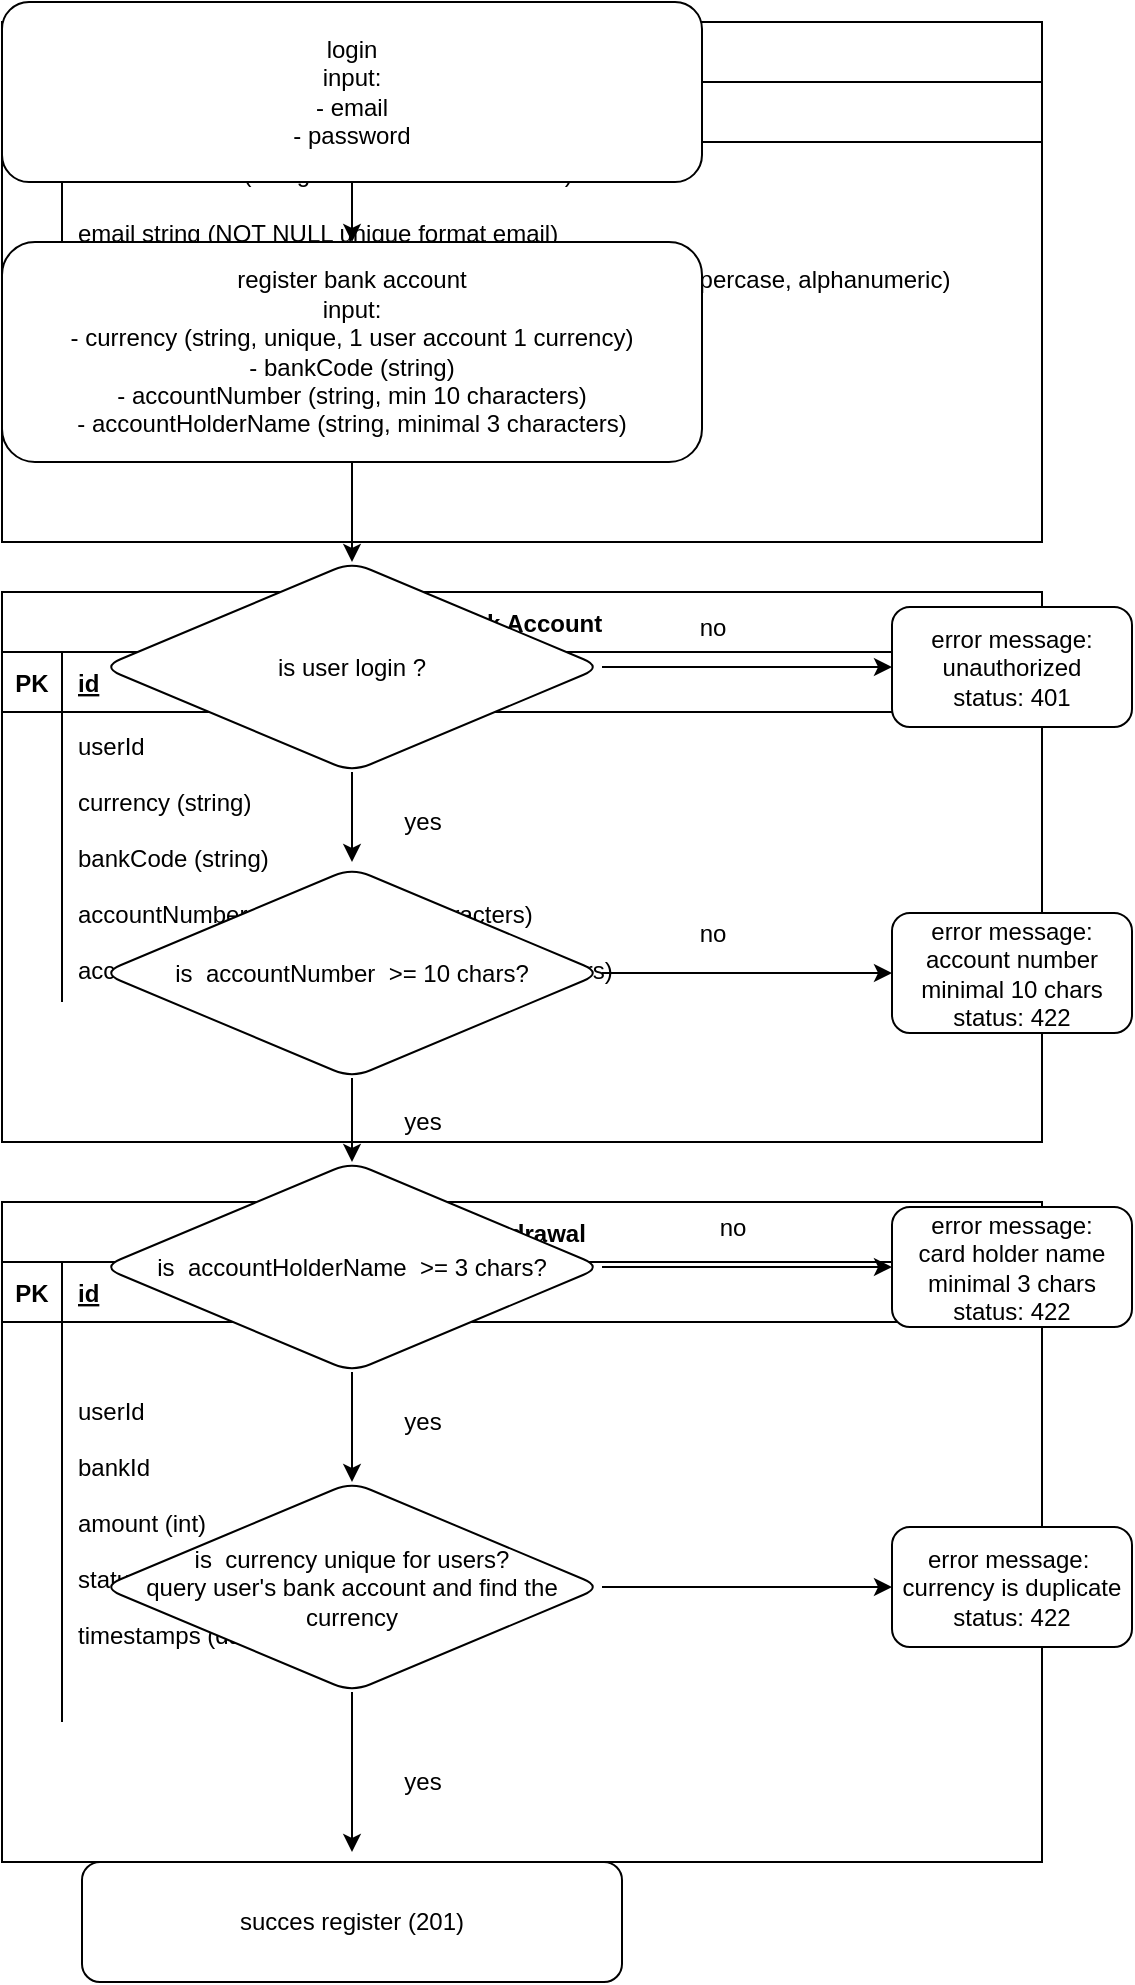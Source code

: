 <mxfile version="14.6.9" type="github" pages="3">
  <diagram id="C5RBs43oDa-KdzZeNtuy" name="Page-1">
    <mxGraphModel dx="946" dy="645" grid="1" gridSize="10" guides="1" tooltips="1" connect="1" arrows="1" fold="1" page="1" pageScale="1" pageWidth="827" pageHeight="1169" math="0" shadow="0">
      <root>
        <mxCell id="WIyWlLk6GJQsqaUBKTNV-0" />
        <mxCell id="WIyWlLk6GJQsqaUBKTNV-1" parent="WIyWlLk6GJQsqaUBKTNV-0" />
        <mxCell id="1UeIpEvk2qzLppNsib9g-13" value="Users" style="shape=table;startSize=30;container=1;collapsible=1;childLayout=tableLayout;fixedRows=1;rowLines=0;fontStyle=1;align=center;resizeLast=1;" vertex="1" parent="WIyWlLk6GJQsqaUBKTNV-1">
          <mxGeometry x="160" y="170" width="520" height="260" as="geometry" />
        </mxCell>
        <mxCell id="1UeIpEvk2qzLppNsib9g-14" value="" style="shape=partialRectangle;collapsible=0;dropTarget=0;pointerEvents=0;fillColor=none;top=0;left=0;bottom=1;right=0;points=[[0,0.5],[1,0.5]];portConstraint=eastwest;" vertex="1" parent="1UeIpEvk2qzLppNsib9g-13">
          <mxGeometry y="30" width="520" height="30" as="geometry" />
        </mxCell>
        <mxCell id="1UeIpEvk2qzLppNsib9g-15" value="PK" style="shape=partialRectangle;connectable=0;fillColor=none;top=0;left=0;bottom=0;right=0;fontStyle=1;overflow=hidden;" vertex="1" parent="1UeIpEvk2qzLppNsib9g-14">
          <mxGeometry width="30" height="30" as="geometry" />
        </mxCell>
        <mxCell id="1UeIpEvk2qzLppNsib9g-16" value="id" style="shape=partialRectangle;connectable=0;fillColor=none;top=0;left=0;bottom=0;right=0;align=left;spacingLeft=6;fontStyle=5;overflow=hidden;" vertex="1" parent="1UeIpEvk2qzLppNsib9g-14">
          <mxGeometry x="30" width="490" height="30" as="geometry" />
        </mxCell>
        <mxCell id="1UeIpEvk2qzLppNsib9g-17" value="" style="shape=partialRectangle;collapsible=0;dropTarget=0;pointerEvents=0;fillColor=none;top=0;left=0;bottom=0;right=0;points=[[0,0.5],[1,0.5]];portConstraint=eastwest;" vertex="1" parent="1UeIpEvk2qzLppNsib9g-13">
          <mxGeometry y="60" width="520" height="30" as="geometry" />
        </mxCell>
        <mxCell id="1UeIpEvk2qzLppNsib9g-18" value="" style="shape=partialRectangle;connectable=0;fillColor=none;top=0;left=0;bottom=0;right=0;editable=1;overflow=hidden;" vertex="1" parent="1UeIpEvk2qzLppNsib9g-17">
          <mxGeometry width="30" height="30" as="geometry" />
        </mxCell>
        <mxCell id="1UeIpEvk2qzLppNsib9g-19" value="bussinesName (string NOT NULL min 3 chars)" style="shape=partialRectangle;connectable=0;fillColor=none;top=0;left=0;bottom=0;right=0;align=left;spacingLeft=6;overflow=hidden;" vertex="1" parent="1UeIpEvk2qzLppNsib9g-17">
          <mxGeometry x="30" width="490" height="30" as="geometry" />
        </mxCell>
        <mxCell id="1UeIpEvk2qzLppNsib9g-20" value="" style="shape=partialRectangle;collapsible=0;dropTarget=0;pointerEvents=0;fillColor=none;top=0;left=0;bottom=0;right=0;points=[[0,0.5],[1,0.5]];portConstraint=eastwest;" vertex="1" parent="1UeIpEvk2qzLppNsib9g-13">
          <mxGeometry y="90" width="520" height="30" as="geometry" />
        </mxCell>
        <mxCell id="1UeIpEvk2qzLppNsib9g-21" value="" style="shape=partialRectangle;connectable=0;fillColor=none;top=0;left=0;bottom=0;right=0;editable=1;overflow=hidden;" vertex="1" parent="1UeIpEvk2qzLppNsib9g-20">
          <mxGeometry width="30" height="30" as="geometry" />
        </mxCell>
        <mxCell id="1UeIpEvk2qzLppNsib9g-22" value="email string (NOT NULL unique format email)" style="shape=partialRectangle;connectable=0;fillColor=none;top=0;left=0;bottom=0;right=0;align=left;spacingLeft=6;overflow=hidden;" vertex="1" parent="1UeIpEvk2qzLppNsib9g-20">
          <mxGeometry x="30" width="490" height="30" as="geometry" />
        </mxCell>
        <mxCell id="1UeIpEvk2qzLppNsib9g-23" value="" style="shape=partialRectangle;collapsible=0;dropTarget=0;pointerEvents=0;fillColor=none;top=0;left=0;bottom=0;right=0;points=[[0,0.5],[1,0.5]];portConstraint=eastwest;" vertex="1" parent="1UeIpEvk2qzLppNsib9g-13">
          <mxGeometry y="120" width="520" height="70" as="geometry" />
        </mxCell>
        <mxCell id="1UeIpEvk2qzLppNsib9g-24" value="" style="shape=partialRectangle;connectable=0;fillColor=none;top=0;left=0;bottom=0;right=0;editable=1;overflow=hidden;" vertex="1" parent="1UeIpEvk2qzLppNsib9g-23">
          <mxGeometry width="30" height="70" as="geometry" />
        </mxCell>
        <mxCell id="1UeIpEvk2qzLppNsib9g-25" value="password (string min 8 chars, 1 number, 1 lowercase, 1 uppercase, alphanumeric)&#xa;&#xa;lastWithdrawal (date)&#xa;&#xa;balance (array of object with key currency and amount)" style="shape=partialRectangle;connectable=0;fillColor=none;top=0;left=0;bottom=0;right=0;align=left;spacingLeft=6;overflow=hidden;" vertex="1" parent="1UeIpEvk2qzLppNsib9g-23">
          <mxGeometry x="30" width="490" height="70" as="geometry" />
        </mxCell>
        <mxCell id="1Lv5zS3VnSDHCMhLqtI5-4" value="" style="edgeStyle=orthogonalEdgeStyle;rounded=0;orthogonalLoop=1;jettySize=auto;html=1;" edge="1" parent="WIyWlLk6GJQsqaUBKTNV-1" source="1Lv5zS3VnSDHCMhLqtI5-0">
          <mxGeometry relative="1" as="geometry">
            <mxPoint x="335" y="280" as="targetPoint" />
          </mxGeometry>
        </mxCell>
        <mxCell id="1UeIpEvk2qzLppNsib9g-26" value="Bank Account" style="shape=table;startSize=30;container=1;collapsible=1;childLayout=tableLayout;fixedRows=1;rowLines=0;fontStyle=1;align=center;resizeLast=1;" vertex="1" parent="WIyWlLk6GJQsqaUBKTNV-1">
          <mxGeometry x="160" y="455" width="520" height="275" as="geometry" />
        </mxCell>
        <mxCell id="1UeIpEvk2qzLppNsib9g-27" value="" style="shape=partialRectangle;collapsible=0;dropTarget=0;pointerEvents=0;fillColor=none;top=0;left=0;bottom=1;right=0;points=[[0,0.5],[1,0.5]];portConstraint=eastwest;" vertex="1" parent="1UeIpEvk2qzLppNsib9g-26">
          <mxGeometry y="30" width="520" height="30" as="geometry" />
        </mxCell>
        <mxCell id="1UeIpEvk2qzLppNsib9g-28" value="PK" style="shape=partialRectangle;connectable=0;fillColor=none;top=0;left=0;bottom=0;right=0;fontStyle=1;overflow=hidden;" vertex="1" parent="1UeIpEvk2qzLppNsib9g-27">
          <mxGeometry width="30" height="30" as="geometry" />
        </mxCell>
        <mxCell id="1UeIpEvk2qzLppNsib9g-29" value="id" style="shape=partialRectangle;connectable=0;fillColor=none;top=0;left=0;bottom=0;right=0;align=left;spacingLeft=6;fontStyle=5;overflow=hidden;" vertex="1" parent="1UeIpEvk2qzLppNsib9g-27">
          <mxGeometry x="30" width="490" height="30" as="geometry" />
        </mxCell>
        <mxCell id="1UeIpEvk2qzLppNsib9g-36" value="" style="shape=partialRectangle;collapsible=0;dropTarget=0;pointerEvents=0;fillColor=none;top=0;left=0;bottom=0;right=0;points=[[0,0.5],[1,0.5]];portConstraint=eastwest;" vertex="1" parent="1UeIpEvk2qzLppNsib9g-26">
          <mxGeometry y="60" width="520" height="145" as="geometry" />
        </mxCell>
        <mxCell id="1UeIpEvk2qzLppNsib9g-37" value="" style="shape=partialRectangle;connectable=0;fillColor=none;top=0;left=0;bottom=0;right=0;editable=1;overflow=hidden;" vertex="1" parent="1UeIpEvk2qzLppNsib9g-36">
          <mxGeometry width="30" height="145" as="geometry" />
        </mxCell>
        <mxCell id="1UeIpEvk2qzLppNsib9g-38" value="userId&#xa;&#xa;currency (string)&#xa;&#xa;bankCode (string)&#xa;&#xa;accountNumber (string, min 10 characters)&#xa;&#xa;accountHolderName (string, minimal 3 characters)" style="shape=partialRectangle;connectable=0;fillColor=none;top=0;left=0;bottom=0;right=0;align=left;spacingLeft=6;overflow=hidden;" vertex="1" parent="1UeIpEvk2qzLppNsib9g-36">
          <mxGeometry x="30" width="490" height="145" as="geometry" />
        </mxCell>
        <mxCell id="1Lv5zS3VnSDHCMhLqtI5-0" value="login&lt;br&gt;input:&lt;br&gt;- email&lt;br&gt;- password" style="rounded=1;whiteSpace=wrap;html=1;shadow=0;strokeWidth=1;glass=0;" vertex="1" parent="WIyWlLk6GJQsqaUBKTNV-1">
          <mxGeometry x="160" y="160" width="350" height="90" as="geometry" />
        </mxCell>
        <mxCell id="1UeIpEvk2qzLppNsib9g-39" value="Withdrawal" style="shape=table;startSize=30;container=1;collapsible=1;childLayout=tableLayout;fixedRows=1;rowLines=0;fontStyle=1;align=center;resizeLast=1;" vertex="1" parent="WIyWlLk6GJQsqaUBKTNV-1">
          <mxGeometry x="160" y="760" width="520" height="330" as="geometry" />
        </mxCell>
        <mxCell id="1UeIpEvk2qzLppNsib9g-40" value="" style="shape=partialRectangle;collapsible=0;dropTarget=0;pointerEvents=0;fillColor=none;top=0;left=0;bottom=1;right=0;points=[[0,0.5],[1,0.5]];portConstraint=eastwest;" vertex="1" parent="1UeIpEvk2qzLppNsib9g-39">
          <mxGeometry y="30" width="520" height="30" as="geometry" />
        </mxCell>
        <mxCell id="1UeIpEvk2qzLppNsib9g-41" value="PK" style="shape=partialRectangle;connectable=0;fillColor=none;top=0;left=0;bottom=0;right=0;fontStyle=1;overflow=hidden;" vertex="1" parent="1UeIpEvk2qzLppNsib9g-40">
          <mxGeometry width="30" height="30" as="geometry" />
        </mxCell>
        <mxCell id="1UeIpEvk2qzLppNsib9g-42" value="id" style="shape=partialRectangle;connectable=0;fillColor=none;top=0;left=0;bottom=0;right=0;align=left;spacingLeft=6;fontStyle=5;overflow=hidden;" vertex="1" parent="1UeIpEvk2qzLppNsib9g-40">
          <mxGeometry x="30" width="490" height="30" as="geometry" />
        </mxCell>
        <mxCell id="1UeIpEvk2qzLppNsib9g-43" value="" style="shape=partialRectangle;collapsible=0;dropTarget=0;pointerEvents=0;fillColor=none;top=0;left=0;bottom=0;right=0;points=[[0,0.5],[1,0.5]];portConstraint=eastwest;" vertex="1" parent="1UeIpEvk2qzLppNsib9g-39">
          <mxGeometry y="60" width="520" height="200" as="geometry" />
        </mxCell>
        <mxCell id="1UeIpEvk2qzLppNsib9g-44" value="" style="shape=partialRectangle;connectable=0;fillColor=none;top=0;left=0;bottom=0;right=0;editable=1;overflow=hidden;" vertex="1" parent="1UeIpEvk2qzLppNsib9g-43">
          <mxGeometry width="30" height="200" as="geometry" />
        </mxCell>
        <mxCell id="1UeIpEvk2qzLppNsib9g-45" value="&#xa;userId&#xa;&#xa;bankId&#xa;&#xa;amount (int)&#xa;&#xa;status (string, pending/finish)&#xa;&#xa;timestamps (date)&#xa;" style="shape=partialRectangle;connectable=0;fillColor=none;top=0;left=0;bottom=0;right=0;align=left;spacingLeft=6;overflow=hidden;" vertex="1" parent="1UeIpEvk2qzLppNsib9g-43">
          <mxGeometry x="30" width="490" height="200" as="geometry" />
        </mxCell>
        <mxCell id="1Lv5zS3VnSDHCMhLqtI5-8" value="" style="edgeStyle=orthogonalEdgeStyle;rounded=0;orthogonalLoop=1;jettySize=auto;html=1;" edge="1" parent="WIyWlLk6GJQsqaUBKTNV-1" source="1Lv5zS3VnSDHCMhLqtI5-3">
          <mxGeometry relative="1" as="geometry">
            <mxPoint x="335" y="440" as="targetPoint" />
          </mxGeometry>
        </mxCell>
        <mxCell id="1Lv5zS3VnSDHCMhLqtI5-3" value="register bank account&lt;br&gt;input:&lt;br&gt;- currency (string, unique, 1 user account 1 currency)&lt;br&gt;- bankCode (string)&lt;br&gt;- accountNumber (string, min 10 characters)&lt;br&gt;- accountHolderName (string, minimal 3 characters)" style="whiteSpace=wrap;html=1;rounded=1;shadow=0;strokeWidth=1;glass=0;" vertex="1" parent="WIyWlLk6GJQsqaUBKTNV-1">
          <mxGeometry x="160" y="280" width="350" height="110" as="geometry" />
        </mxCell>
        <mxCell id="1Lv5zS3VnSDHCMhLqtI5-10" value="" style="edgeStyle=orthogonalEdgeStyle;rounded=0;orthogonalLoop=1;jettySize=auto;html=1;" edge="1" parent="WIyWlLk6GJQsqaUBKTNV-1" source="1Lv5zS3VnSDHCMhLqtI5-7">
          <mxGeometry relative="1" as="geometry">
            <mxPoint x="335" y="590" as="targetPoint" />
          </mxGeometry>
        </mxCell>
        <mxCell id="1Lv5zS3VnSDHCMhLqtI5-26" value="" style="edgeStyle=orthogonalEdgeStyle;rounded=0;orthogonalLoop=1;jettySize=auto;html=1;" edge="1" parent="WIyWlLk6GJQsqaUBKTNV-1" source="1Lv5zS3VnSDHCMhLqtI5-7" target="1Lv5zS3VnSDHCMhLqtI5-25">
          <mxGeometry relative="1" as="geometry" />
        </mxCell>
        <mxCell id="1Lv5zS3VnSDHCMhLqtI5-7" value="is user login ?" style="rhombus;whiteSpace=wrap;html=1;rounded=1;shadow=0;strokeWidth=1;glass=0;" vertex="1" parent="WIyWlLk6GJQsqaUBKTNV-1">
          <mxGeometry x="210" y="440" width="250" height="105" as="geometry" />
        </mxCell>
        <mxCell id="1Lv5zS3VnSDHCMhLqtI5-12" value="" style="edgeStyle=orthogonalEdgeStyle;rounded=0;orthogonalLoop=1;jettySize=auto;html=1;" edge="1" parent="WIyWlLk6GJQsqaUBKTNV-1" source="1Lv5zS3VnSDHCMhLqtI5-9">
          <mxGeometry relative="1" as="geometry">
            <mxPoint x="335" y="740" as="targetPoint" />
          </mxGeometry>
        </mxCell>
        <mxCell id="1Lv5zS3VnSDHCMhLqtI5-28" value="" style="edgeStyle=orthogonalEdgeStyle;rounded=0;orthogonalLoop=1;jettySize=auto;html=1;" edge="1" parent="WIyWlLk6GJQsqaUBKTNV-1" source="1Lv5zS3VnSDHCMhLqtI5-9" target="1Lv5zS3VnSDHCMhLqtI5-27">
          <mxGeometry relative="1" as="geometry" />
        </mxCell>
        <mxCell id="1Lv5zS3VnSDHCMhLqtI5-9" value="is &amp;nbsp;accountNumber &amp;nbsp;&amp;gt;= 10 chars?" style="rhombus;whiteSpace=wrap;html=1;rounded=1;shadow=0;strokeWidth=1;glass=0;" vertex="1" parent="WIyWlLk6GJQsqaUBKTNV-1">
          <mxGeometry x="210" y="593" width="250" height="105" as="geometry" />
        </mxCell>
        <mxCell id="1Lv5zS3VnSDHCMhLqtI5-14" value="" style="edgeStyle=orthogonalEdgeStyle;rounded=0;orthogonalLoop=1;jettySize=auto;html=1;" edge="1" parent="WIyWlLk6GJQsqaUBKTNV-1" source="1Lv5zS3VnSDHCMhLqtI5-11">
          <mxGeometry relative="1" as="geometry">
            <mxPoint x="335" y="900" as="targetPoint" />
          </mxGeometry>
        </mxCell>
        <mxCell id="1Lv5zS3VnSDHCMhLqtI5-30" value="" style="edgeStyle=orthogonalEdgeStyle;rounded=0;orthogonalLoop=1;jettySize=auto;html=1;" edge="1" parent="WIyWlLk6GJQsqaUBKTNV-1" source="1Lv5zS3VnSDHCMhLqtI5-11" target="1Lv5zS3VnSDHCMhLqtI5-29">
          <mxGeometry relative="1" as="geometry" />
        </mxCell>
        <mxCell id="1Lv5zS3VnSDHCMhLqtI5-11" value="is &amp;nbsp;accountHolderName &amp;nbsp;&amp;gt;= 3 chars?" style="rhombus;whiteSpace=wrap;html=1;rounded=1;shadow=0;strokeWidth=1;glass=0;" vertex="1" parent="WIyWlLk6GJQsqaUBKTNV-1">
          <mxGeometry x="210" y="740" width="250" height="105" as="geometry" />
        </mxCell>
        <mxCell id="1Lv5zS3VnSDHCMhLqtI5-16" value="" style="edgeStyle=orthogonalEdgeStyle;rounded=0;orthogonalLoop=1;jettySize=auto;html=1;" edge="1" parent="WIyWlLk6GJQsqaUBKTNV-1" source="1Lv5zS3VnSDHCMhLqtI5-13">
          <mxGeometry relative="1" as="geometry">
            <mxPoint x="335" y="1085" as="targetPoint" />
          </mxGeometry>
        </mxCell>
        <mxCell id="1Lv5zS3VnSDHCMhLqtI5-32" value="" style="edgeStyle=orthogonalEdgeStyle;rounded=0;orthogonalLoop=1;jettySize=auto;html=1;" edge="1" parent="WIyWlLk6GJQsqaUBKTNV-1" source="1Lv5zS3VnSDHCMhLqtI5-13" target="1Lv5zS3VnSDHCMhLqtI5-31">
          <mxGeometry relative="1" as="geometry" />
        </mxCell>
        <mxCell id="1Lv5zS3VnSDHCMhLqtI5-13" value="is &amp;nbsp;currency unique for users?&lt;br&gt;query user&#39;s bank account and find the currency" style="rhombus;whiteSpace=wrap;html=1;rounded=1;shadow=0;strokeWidth=1;glass=0;" vertex="1" parent="WIyWlLk6GJQsqaUBKTNV-1">
          <mxGeometry x="210" y="900" width="250" height="105" as="geometry" />
        </mxCell>
        <mxCell id="1Lv5zS3VnSDHCMhLqtI5-17" value="yes" style="text;html=1;resizable=0;autosize=1;align=center;verticalAlign=middle;points=[];fillColor=none;strokeColor=none;rounded=0;" vertex="1" parent="WIyWlLk6GJQsqaUBKTNV-1">
          <mxGeometry x="355" y="560" width="30" height="20" as="geometry" />
        </mxCell>
        <mxCell id="1Lv5zS3VnSDHCMhLqtI5-18" value="yes" style="text;html=1;resizable=0;autosize=1;align=center;verticalAlign=middle;points=[];fillColor=none;strokeColor=none;rounded=0;" vertex="1" parent="WIyWlLk6GJQsqaUBKTNV-1">
          <mxGeometry x="355" y="710" width="30" height="20" as="geometry" />
        </mxCell>
        <mxCell id="1Lv5zS3VnSDHCMhLqtI5-19" value="yes" style="text;html=1;resizable=0;autosize=1;align=center;verticalAlign=middle;points=[];fillColor=none;strokeColor=none;rounded=0;" vertex="1" parent="WIyWlLk6GJQsqaUBKTNV-1">
          <mxGeometry x="355" y="860" width="30" height="20" as="geometry" />
        </mxCell>
        <mxCell id="1Lv5zS3VnSDHCMhLqtI5-20" value="yes" style="text;html=1;resizable=0;autosize=1;align=center;verticalAlign=middle;points=[];fillColor=none;strokeColor=none;rounded=0;" vertex="1" parent="WIyWlLk6GJQsqaUBKTNV-1">
          <mxGeometry x="355" y="1040" width="30" height="20" as="geometry" />
        </mxCell>
        <mxCell id="1Lv5zS3VnSDHCMhLqtI5-23" value="succes register (201)" style="rounded=1;whiteSpace=wrap;html=1;shadow=0;strokeWidth=1;glass=0;" vertex="1" parent="WIyWlLk6GJQsqaUBKTNV-1">
          <mxGeometry x="200" y="1090" width="270" height="60" as="geometry" />
        </mxCell>
        <mxCell id="1Lv5zS3VnSDHCMhLqtI5-25" value="error message: unauthorized &lt;br&gt;status: 401" style="rounded=1;whiteSpace=wrap;html=1;shadow=0;strokeWidth=1;glass=0;" vertex="1" parent="WIyWlLk6GJQsqaUBKTNV-1">
          <mxGeometry x="605" y="462.5" width="120" height="60" as="geometry" />
        </mxCell>
        <mxCell id="1Lv5zS3VnSDHCMhLqtI5-27" value="error message: account number minimal 10 chars&lt;br&gt;status: 422" style="whiteSpace=wrap;html=1;rounded=1;shadow=0;strokeWidth=1;glass=0;" vertex="1" parent="WIyWlLk6GJQsqaUBKTNV-1">
          <mxGeometry x="605" y="615.5" width="120" height="60" as="geometry" />
        </mxCell>
        <mxCell id="1Lv5zS3VnSDHCMhLqtI5-29" value="error message:&lt;br&gt;card holder name minimal 3 chars&lt;br&gt;status: 422" style="rounded=1;whiteSpace=wrap;html=1;shadow=0;strokeWidth=1;glass=0;" vertex="1" parent="WIyWlLk6GJQsqaUBKTNV-1">
          <mxGeometry x="605" y="762.5" width="120" height="60" as="geometry" />
        </mxCell>
        <mxCell id="1Lv5zS3VnSDHCMhLqtI5-31" value="error message:&amp;nbsp;&lt;br&gt;currency is duplicate&lt;br&gt;status: 422" style="whiteSpace=wrap;html=1;rounded=1;shadow=0;strokeWidth=1;glass=0;" vertex="1" parent="WIyWlLk6GJQsqaUBKTNV-1">
          <mxGeometry x="605" y="922.5" width="120" height="60" as="geometry" />
        </mxCell>
        <mxCell id="BDzDWYntvt90QVyidTbR-0" value="no" style="text;html=1;resizable=0;autosize=1;align=center;verticalAlign=middle;points=[];fillColor=none;strokeColor=none;rounded=0;" vertex="1" parent="WIyWlLk6GJQsqaUBKTNV-1">
          <mxGeometry x="500" y="462.5" width="30" height="20" as="geometry" />
        </mxCell>
        <mxCell id="BDzDWYntvt90QVyidTbR-1" value="no" style="text;html=1;resizable=0;autosize=1;align=center;verticalAlign=middle;points=[];fillColor=none;strokeColor=none;rounded=0;" vertex="1" parent="WIyWlLk6GJQsqaUBKTNV-1">
          <mxGeometry x="500" y="615.5" width="30" height="20" as="geometry" />
        </mxCell>
        <mxCell id="BDzDWYntvt90QVyidTbR-2" value="no" style="text;html=1;resizable=0;autosize=1;align=center;verticalAlign=middle;points=[];fillColor=none;strokeColor=none;rounded=0;" vertex="1" parent="WIyWlLk6GJQsqaUBKTNV-1">
          <mxGeometry x="510" y="762.5" width="30" height="20" as="geometry" />
        </mxCell>
      </root>
    </mxGraphModel>
  </diagram>
  <diagram id="xiiAgUDCY4KkS-l0XSb-" name="Page-2">
    <mxGraphModel dx="946" dy="645" grid="1" gridSize="10" guides="1" tooltips="1" connect="1" arrows="1" fold="1" page="1" pageScale="1" pageWidth="850" pageHeight="1100" math="0" shadow="0">
      <root>
        <mxCell id="VWC6-W2UMlT6yEHmySCq-0" />
        <mxCell id="VWC6-W2UMlT6yEHmySCq-1" parent="VWC6-W2UMlT6yEHmySCq-0" />
        <mxCell id="GsoZBAAxOvQ1cyv2eqb_-4" value="" style="edgeStyle=orthogonalEdgeStyle;rounded=0;orthogonalLoop=1;jettySize=auto;html=1;" edge="1" parent="VWC6-W2UMlT6yEHmySCq-1" source="SCvP7J23Tvzb4IaTTwEZ-0" target="GsoZBAAxOvQ1cyv2eqb_-3">
          <mxGeometry relative="1" as="geometry" />
        </mxCell>
        <mxCell id="SCvP7J23Tvzb4IaTTwEZ-0" value="register user&lt;br&gt;input:&lt;br&gt;- bussines name (string, min 3 char)&lt;br&gt;- email (string, unique, email format)&lt;br&gt;- password (string, min 8 chars, 1 number, 1 lowercase, 1 uppercase, alphanumeric)" style="rounded=1;whiteSpace=wrap;html=1;" vertex="1" parent="VWC6-W2UMlT6yEHmySCq-1">
          <mxGeometry x="260" y="60" width="330" height="90" as="geometry" />
        </mxCell>
        <mxCell id="GsoZBAAxOvQ1cyv2eqb_-6" value="" style="edgeStyle=orthogonalEdgeStyle;rounded=0;orthogonalLoop=1;jettySize=auto;html=1;" edge="1" parent="VWC6-W2UMlT6yEHmySCq-1" source="GsoZBAAxOvQ1cyv2eqb_-3" target="GsoZBAAxOvQ1cyv2eqb_-5">
          <mxGeometry relative="1" as="geometry" />
        </mxCell>
        <mxCell id="sMG8O6393UdoC70SUzRv-1" value="" style="edgeStyle=orthogonalEdgeStyle;rounded=0;orthogonalLoop=1;jettySize=auto;html=1;" edge="1" parent="VWC6-W2UMlT6yEHmySCq-1" source="GsoZBAAxOvQ1cyv2eqb_-3" target="sMG8O6393UdoC70SUzRv-0">
          <mxGeometry relative="1" as="geometry" />
        </mxCell>
        <mxCell id="GsoZBAAxOvQ1cyv2eqb_-3" value="is bussines name &amp;gt;= 3?" style="rhombus;whiteSpace=wrap;html=1;rounded=1;" vertex="1" parent="VWC6-W2UMlT6yEHmySCq-1">
          <mxGeometry x="280" y="230" width="290" height="85" as="geometry" />
        </mxCell>
        <mxCell id="GsoZBAAxOvQ1cyv2eqb_-8" value="" style="edgeStyle=orthogonalEdgeStyle;rounded=0;orthogonalLoop=1;jettySize=auto;html=1;" edge="1" parent="VWC6-W2UMlT6yEHmySCq-1" source="GsoZBAAxOvQ1cyv2eqb_-5" target="GsoZBAAxOvQ1cyv2eqb_-7">
          <mxGeometry relative="1" as="geometry" />
        </mxCell>
        <mxCell id="vDNH3BoYkmnVLWkkeDuI-1" value="" style="edgeStyle=orthogonalEdgeStyle;rounded=0;orthogonalLoop=1;jettySize=auto;html=1;" edge="1" parent="VWC6-W2UMlT6yEHmySCq-1" source="GsoZBAAxOvQ1cyv2eqb_-5" target="vDNH3BoYkmnVLWkkeDuI-0">
          <mxGeometry relative="1" as="geometry" />
        </mxCell>
        <mxCell id="GsoZBAAxOvQ1cyv2eqb_-5" value="is email unique and format valid ?" style="rhombus;whiteSpace=wrap;html=1;rounded=1;" vertex="1" parent="VWC6-W2UMlT6yEHmySCq-1">
          <mxGeometry x="280" y="395" width="290" height="85" as="geometry" />
        </mxCell>
        <mxCell id="GsoZBAAxOvQ1cyv2eqb_-10" value="" style="edgeStyle=orthogonalEdgeStyle;rounded=0;orthogonalLoop=1;jettySize=auto;html=1;" edge="1" parent="VWC6-W2UMlT6yEHmySCq-1" source="GsoZBAAxOvQ1cyv2eqb_-7" target="GsoZBAAxOvQ1cyv2eqb_-9">
          <mxGeometry relative="1" as="geometry" />
        </mxCell>
        <mxCell id="vDNH3BoYkmnVLWkkeDuI-3" value="" style="edgeStyle=orthogonalEdgeStyle;rounded=0;orthogonalLoop=1;jettySize=auto;html=1;" edge="1" parent="VWC6-W2UMlT6yEHmySCq-1" source="GsoZBAAxOvQ1cyv2eqb_-7" target="vDNH3BoYkmnVLWkkeDuI-2">
          <mxGeometry relative="1" as="geometry" />
        </mxCell>
        <mxCell id="GsoZBAAxOvQ1cyv2eqb_-7" value="is password&amp;nbsp;min 8 chars, 1 number, 1 lowercase, 1 uppercase, alphanumeric&lt;br&gt;&amp;nbsp;chars?" style="rhombus;whiteSpace=wrap;html=1;rounded=1;" vertex="1" parent="VWC6-W2UMlT6yEHmySCq-1">
          <mxGeometry x="280" y="530" width="290" height="150" as="geometry" />
        </mxCell>
        <mxCell id="GsoZBAAxOvQ1cyv2eqb_-9" value="succes register user&lt;br&gt;status: 201" style="whiteSpace=wrap;html=1;rounded=1;" vertex="1" parent="VWC6-W2UMlT6yEHmySCq-1">
          <mxGeometry x="365" y="737.5" width="120" height="60" as="geometry" />
        </mxCell>
        <mxCell id="sMG8O6393UdoC70SUzRv-0" value="error message: bussines name minimal 3 char&lt;br&gt;status: 422" style="whiteSpace=wrap;html=1;rounded=1;" vertex="1" parent="VWC6-W2UMlT6yEHmySCq-1">
          <mxGeometry x="680" y="242.5" width="160" height="60" as="geometry" />
        </mxCell>
        <mxCell id="vDNH3BoYkmnVLWkkeDuI-0" value="error message: email &amp;nbsp;should be unique / format should be email&lt;br&gt;status: 422" style="whiteSpace=wrap;html=1;rounded=1;" vertex="1" parent="VWC6-W2UMlT6yEHmySCq-1">
          <mxGeometry x="666" y="407.5" width="175" height="60" as="geometry" />
        </mxCell>
        <mxCell id="vDNH3BoYkmnVLWkkeDuI-2" value="error message: &amp;nbsp;password min 8 chars, 1 number, 1 lowercase, 1 uppercase, alphanumeric&lt;br&gt;status: 422" style="whiteSpace=wrap;html=1;rounded=1;" vertex="1" parent="VWC6-W2UMlT6yEHmySCq-1">
          <mxGeometry x="666" y="550" width="174" height="110" as="geometry" />
        </mxCell>
        <mxCell id="NN96780K5HP71fpew0_O-0" value="yes" style="text;html=1;resizable=0;autosize=1;align=center;verticalAlign=middle;points=[];fillColor=none;strokeColor=none;rounded=0;" vertex="1" parent="VWC6-W2UMlT6yEHmySCq-1">
          <mxGeometry x="450" y="340" width="30" height="20" as="geometry" />
        </mxCell>
        <mxCell id="NN96780K5HP71fpew0_O-1" value="yes" style="text;html=1;resizable=0;autosize=1;align=center;verticalAlign=middle;points=[];fillColor=none;strokeColor=none;rounded=0;" vertex="1" parent="VWC6-W2UMlT6yEHmySCq-1">
          <mxGeometry x="440" y="500" width="30" height="20" as="geometry" />
        </mxCell>
        <mxCell id="NN96780K5HP71fpew0_O-2" value="yes" style="text;html=1;resizable=0;autosize=1;align=center;verticalAlign=middle;points=[];fillColor=none;strokeColor=none;rounded=0;" vertex="1" parent="VWC6-W2UMlT6yEHmySCq-1">
          <mxGeometry x="440" y="700" width="30" height="20" as="geometry" />
        </mxCell>
        <mxCell id="NN96780K5HP71fpew0_O-3" value="no" style="text;html=1;resizable=0;autosize=1;align=center;verticalAlign=middle;points=[];fillColor=none;strokeColor=none;rounded=0;" vertex="1" parent="VWC6-W2UMlT6yEHmySCq-1">
          <mxGeometry x="600" y="242.5" width="30" height="20" as="geometry" />
        </mxCell>
        <mxCell id="NN96780K5HP71fpew0_O-4" value="no" style="text;html=1;resizable=0;autosize=1;align=center;verticalAlign=middle;points=[];fillColor=none;strokeColor=none;rounded=0;" vertex="1" parent="VWC6-W2UMlT6yEHmySCq-1">
          <mxGeometry x="600" y="407.5" width="30" height="20" as="geometry" />
        </mxCell>
        <mxCell id="NN96780K5HP71fpew0_O-5" value="no" style="text;html=1;resizable=0;autosize=1;align=center;verticalAlign=middle;points=[];fillColor=none;strokeColor=none;rounded=0;" vertex="1" parent="VWC6-W2UMlT6yEHmySCq-1">
          <mxGeometry x="600" y="570" width="30" height="20" as="geometry" />
        </mxCell>
      </root>
    </mxGraphModel>
  </diagram>
  <diagram id="edxepnIG5cjjmdFaEgb_" name="Page-3">
    <mxGraphModel dx="946" dy="645" grid="1" gridSize="10" guides="1" tooltips="1" connect="1" arrows="1" fold="1" page="1" pageScale="1" pageWidth="850" pageHeight="1100" math="0" shadow="0">
      <root>
        <mxCell id="bZtSYksPwD2q65-bzhEO-0" />
        <mxCell id="bZtSYksPwD2q65-bzhEO-1" parent="bZtSYksPwD2q65-bzhEO-0" />
        <mxCell id="dB4V_sjOZ2ibHYbwQKVj-1" value="" style="edgeStyle=orthogonalEdgeStyle;rounded=0;orthogonalLoop=1;jettySize=auto;html=1;" edge="1" parent="bZtSYksPwD2q65-bzhEO-1" source="bZtSYksPwD2q65-bzhEO-2">
          <mxGeometry relative="1" as="geometry">
            <mxPoint x="410" y="140" as="targetPoint" />
          </mxGeometry>
        </mxCell>
        <mxCell id="bZtSYksPwD2q65-bzhEO-2" value="login&lt;br&gt;input:&lt;br&gt;- email&lt;br&gt;- password" style="rounded=1;whiteSpace=wrap;html=1;" vertex="1" parent="bZtSYksPwD2q65-bzhEO-1">
          <mxGeometry x="350" y="50" width="120" height="60" as="geometry" />
        </mxCell>
        <mxCell id="dB4V_sjOZ2ibHYbwQKVj-3" value="" style="edgeStyle=orthogonalEdgeStyle;rounded=0;orthogonalLoop=1;jettySize=auto;html=1;" edge="1" parent="bZtSYksPwD2q65-bzhEO-1" source="dB4V_sjOZ2ibHYbwQKVj-0">
          <mxGeometry relative="1" as="geometry">
            <mxPoint x="410" y="270" as="targetPoint" />
          </mxGeometry>
        </mxCell>
        <mxCell id="dB4V_sjOZ2ibHYbwQKVj-0" value="withdrawal&lt;br&gt;input:&lt;br&gt;- amount(int)&lt;br&gt;- bank account id(int)" style="rounded=1;whiteSpace=wrap;html=1;" vertex="1" parent="bZtSYksPwD2q65-bzhEO-1">
          <mxGeometry x="350" y="140" width="120" height="60" as="geometry" />
        </mxCell>
        <mxCell id="dB4V_sjOZ2ibHYbwQKVj-6" value="" style="edgeStyle=orthogonalEdgeStyle;rounded=0;orthogonalLoop=1;jettySize=auto;html=1;" edge="1" parent="bZtSYksPwD2q65-bzhEO-1" source="dB4V_sjOZ2ibHYbwQKVj-4" target="dB4V_sjOZ2ibHYbwQKVj-5">
          <mxGeometry relative="1" as="geometry">
            <Array as="points">
              <mxPoint x="410" y="470" />
              <mxPoint x="410" y="470" />
            </Array>
          </mxGeometry>
        </mxCell>
        <mxCell id="dB4V_sjOZ2ibHYbwQKVj-13" value="" style="edgeStyle=orthogonalEdgeStyle;rounded=0;orthogonalLoop=1;jettySize=auto;html=1;" edge="1" parent="bZtSYksPwD2q65-bzhEO-1" source="dB4V_sjOZ2ibHYbwQKVj-4" target="dB4V_sjOZ2ibHYbwQKVj-12">
          <mxGeometry relative="1" as="geometry" />
        </mxCell>
        <mxCell id="dB4V_sjOZ2ibHYbwQKVj-4" value="is bank belong to user?&lt;br&gt;- check authorization middleware" style="rhombus;whiteSpace=wrap;html=1;" vertex="1" parent="bZtSYksPwD2q65-bzhEO-1">
          <mxGeometry x="270" y="270" width="280" height="120" as="geometry" />
        </mxCell>
        <mxCell id="dB4V_sjOZ2ibHYbwQKVj-9" value="" style="edgeStyle=orthogonalEdgeStyle;rounded=0;orthogonalLoop=1;jettySize=auto;html=1;" edge="1" parent="bZtSYksPwD2q65-bzhEO-1" source="dB4V_sjOZ2ibHYbwQKVj-5" target="dB4V_sjOZ2ibHYbwQKVj-8">
          <mxGeometry relative="1" as="geometry" />
        </mxCell>
        <mxCell id="MarXRhYBVtIO_RN2Z1uA-1" value="" style="edgeStyle=orthogonalEdgeStyle;rounded=0;orthogonalLoop=1;jettySize=auto;html=1;" edge="1" parent="bZtSYksPwD2q65-bzhEO-1" source="dB4V_sjOZ2ibHYbwQKVj-5" target="MarXRhYBVtIO_RN2Z1uA-0">
          <mxGeometry relative="1" as="geometry" />
        </mxCell>
        <mxCell id="dB4V_sjOZ2ibHYbwQKVj-5" value="is balance enough?&lt;br&gt;- there is balance field in user model (should query user)" style="rhombus;whiteSpace=wrap;html=1;" vertex="1" parent="bZtSYksPwD2q65-bzhEO-1">
          <mxGeometry x="270" y="450" width="280" height="120" as="geometry" />
        </mxCell>
        <mxCell id="dB4V_sjOZ2ibHYbwQKVj-11" value="" style="edgeStyle=orthogonalEdgeStyle;rounded=0;orthogonalLoop=1;jettySize=auto;html=1;" edge="1" parent="bZtSYksPwD2q65-bzhEO-1" source="dB4V_sjOZ2ibHYbwQKVj-8" target="dB4V_sjOZ2ibHYbwQKVj-10">
          <mxGeometry relative="1" as="geometry" />
        </mxCell>
        <mxCell id="MarXRhYBVtIO_RN2Z1uA-3" value="" style="edgeStyle=orthogonalEdgeStyle;rounded=0;orthogonalLoop=1;jettySize=auto;html=1;" edge="1" parent="bZtSYksPwD2q65-bzhEO-1" source="dB4V_sjOZ2ibHYbwQKVj-8" target="MarXRhYBVtIO_RN2Z1uA-2">
          <mxGeometry relative="1" as="geometry" />
        </mxCell>
        <mxCell id="dB4V_sjOZ2ibHYbwQKVj-8" value="is time valid?&lt;br&gt;- there is last withdrawal date in user model (should query user)" style="rhombus;whiteSpace=wrap;html=1;" vertex="1" parent="bZtSYksPwD2q65-bzhEO-1">
          <mxGeometry x="270" y="610" width="280" height="120" as="geometry" />
        </mxCell>
        <mxCell id="dB4V_sjOZ2ibHYbwQKVj-10" value="succes withdrawal&lt;br&gt;status: 201" style="whiteSpace=wrap;html=1;" vertex="1" parent="bZtSYksPwD2q65-bzhEO-1">
          <mxGeometry x="350" y="770" width="120" height="60" as="geometry" />
        </mxCell>
        <mxCell id="dB4V_sjOZ2ibHYbwQKVj-12" value="error message: &amp;nbsp;unauthorized&lt;br&gt;status: 401" style="whiteSpace=wrap;html=1;" vertex="1" parent="bZtSYksPwD2q65-bzhEO-1">
          <mxGeometry x="660" y="300" width="120" height="60" as="geometry" />
        </mxCell>
        <mxCell id="MarXRhYBVtIO_RN2Z1uA-0" value="error message: balance is less than amount&lt;br&gt;status: 400" style="whiteSpace=wrap;html=1;" vertex="1" parent="bZtSYksPwD2q65-bzhEO-1">
          <mxGeometry x="670" y="480" width="120" height="60" as="geometry" />
        </mxCell>
        <mxCell id="MarXRhYBVtIO_RN2Z1uA-2" value="error message: &amp;nbsp;only once a day withdrawal allowed&lt;br&gt;status: 400" style="whiteSpace=wrap;html=1;" vertex="1" parent="bZtSYksPwD2q65-bzhEO-1">
          <mxGeometry x="670" y="640" width="120" height="60" as="geometry" />
        </mxCell>
        <mxCell id="W9eJn8emsqyaPY5rbU5k-0" value="yes" style="text;html=1;resizable=0;autosize=1;align=center;verticalAlign=middle;points=[];fillColor=none;strokeColor=none;rounded=0;" vertex="1" parent="bZtSYksPwD2q65-bzhEO-1">
          <mxGeometry x="430" y="410" width="30" height="20" as="geometry" />
        </mxCell>
        <mxCell id="W9eJn8emsqyaPY5rbU5k-1" value="no" style="text;html=1;resizable=0;autosize=1;align=center;verticalAlign=middle;points=[];fillColor=none;strokeColor=none;rounded=0;" vertex="1" parent="bZtSYksPwD2q65-bzhEO-1">
          <mxGeometry x="580" y="300" width="30" height="20" as="geometry" />
        </mxCell>
        <mxCell id="W9eJn8emsqyaPY5rbU5k-2" value="no" style="text;html=1;resizable=0;autosize=1;align=center;verticalAlign=middle;points=[];fillColor=none;strokeColor=none;rounded=0;" vertex="1" parent="bZtSYksPwD2q65-bzhEO-1">
          <mxGeometry x="580" y="480" width="30" height="20" as="geometry" />
        </mxCell>
        <mxCell id="W9eJn8emsqyaPY5rbU5k-3" value="no" style="text;html=1;resizable=0;autosize=1;align=center;verticalAlign=middle;points=[];fillColor=none;strokeColor=none;rounded=0;" vertex="1" parent="bZtSYksPwD2q65-bzhEO-1">
          <mxGeometry x="590" y="640" width="30" height="20" as="geometry" />
        </mxCell>
        <mxCell id="W9eJn8emsqyaPY5rbU5k-4" value="yes" style="text;html=1;resizable=0;autosize=1;align=center;verticalAlign=middle;points=[];fillColor=none;strokeColor=none;rounded=0;" vertex="1" parent="bZtSYksPwD2q65-bzhEO-1">
          <mxGeometry x="430" y="580" width="30" height="20" as="geometry" />
        </mxCell>
        <mxCell id="W9eJn8emsqyaPY5rbU5k-5" value="yes" style="text;html=1;resizable=0;autosize=1;align=center;verticalAlign=middle;points=[];fillColor=none;strokeColor=none;rounded=0;" vertex="1" parent="bZtSYksPwD2q65-bzhEO-1">
          <mxGeometry x="430" y="740" width="30" height="20" as="geometry" />
        </mxCell>
      </root>
    </mxGraphModel>
  </diagram>
</mxfile>
